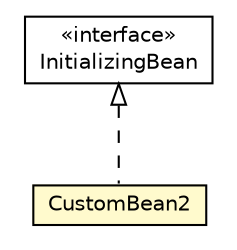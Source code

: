 #!/usr/local/bin/dot
#
# Class diagram 
# Generated by UMLGraph version R5_6_6-8-g8d7759 (http://www.umlgraph.org/)
#

digraph G {
	edge [fontname="Helvetica",fontsize=10,labelfontname="Helvetica",labelfontsize=10];
	node [fontname="Helvetica",fontsize=10,shape=plaintext];
	nodesep=0.25;
	ranksep=0.5;
	// org.dayatang.springtest.test.CustomBean2
	c18791 [label=<<table title="org.dayatang.springtest.test.CustomBean2" border="0" cellborder="1" cellspacing="0" cellpadding="2" port="p" bgcolor="lemonChiffon" href="./CustomBean2.html">
		<tr><td><table border="0" cellspacing="0" cellpadding="1">
<tr><td align="center" balign="center"> CustomBean2 </td></tr>
		</table></td></tr>
		</table>>, URL="./CustomBean2.html", fontname="Helvetica", fontcolor="black", fontsize=10.0];
	//org.dayatang.springtest.test.CustomBean2 implements org.springframework.beans.factory.InitializingBean
	c18842:p -> c18791:p [dir=back,arrowtail=empty,style=dashed];
	// org.springframework.beans.factory.InitializingBean
	c18842 [label=<<table title="org.springframework.beans.factory.InitializingBean" border="0" cellborder="1" cellspacing="0" cellpadding="2" port="p">
		<tr><td><table border="0" cellspacing="0" cellpadding="1">
<tr><td align="center" balign="center"> &#171;interface&#187; </td></tr>
<tr><td align="center" balign="center"> InitializingBean </td></tr>
		</table></td></tr>
		</table>>, URL="null", fontname="Helvetica", fontcolor="black", fontsize=10.0];
}

